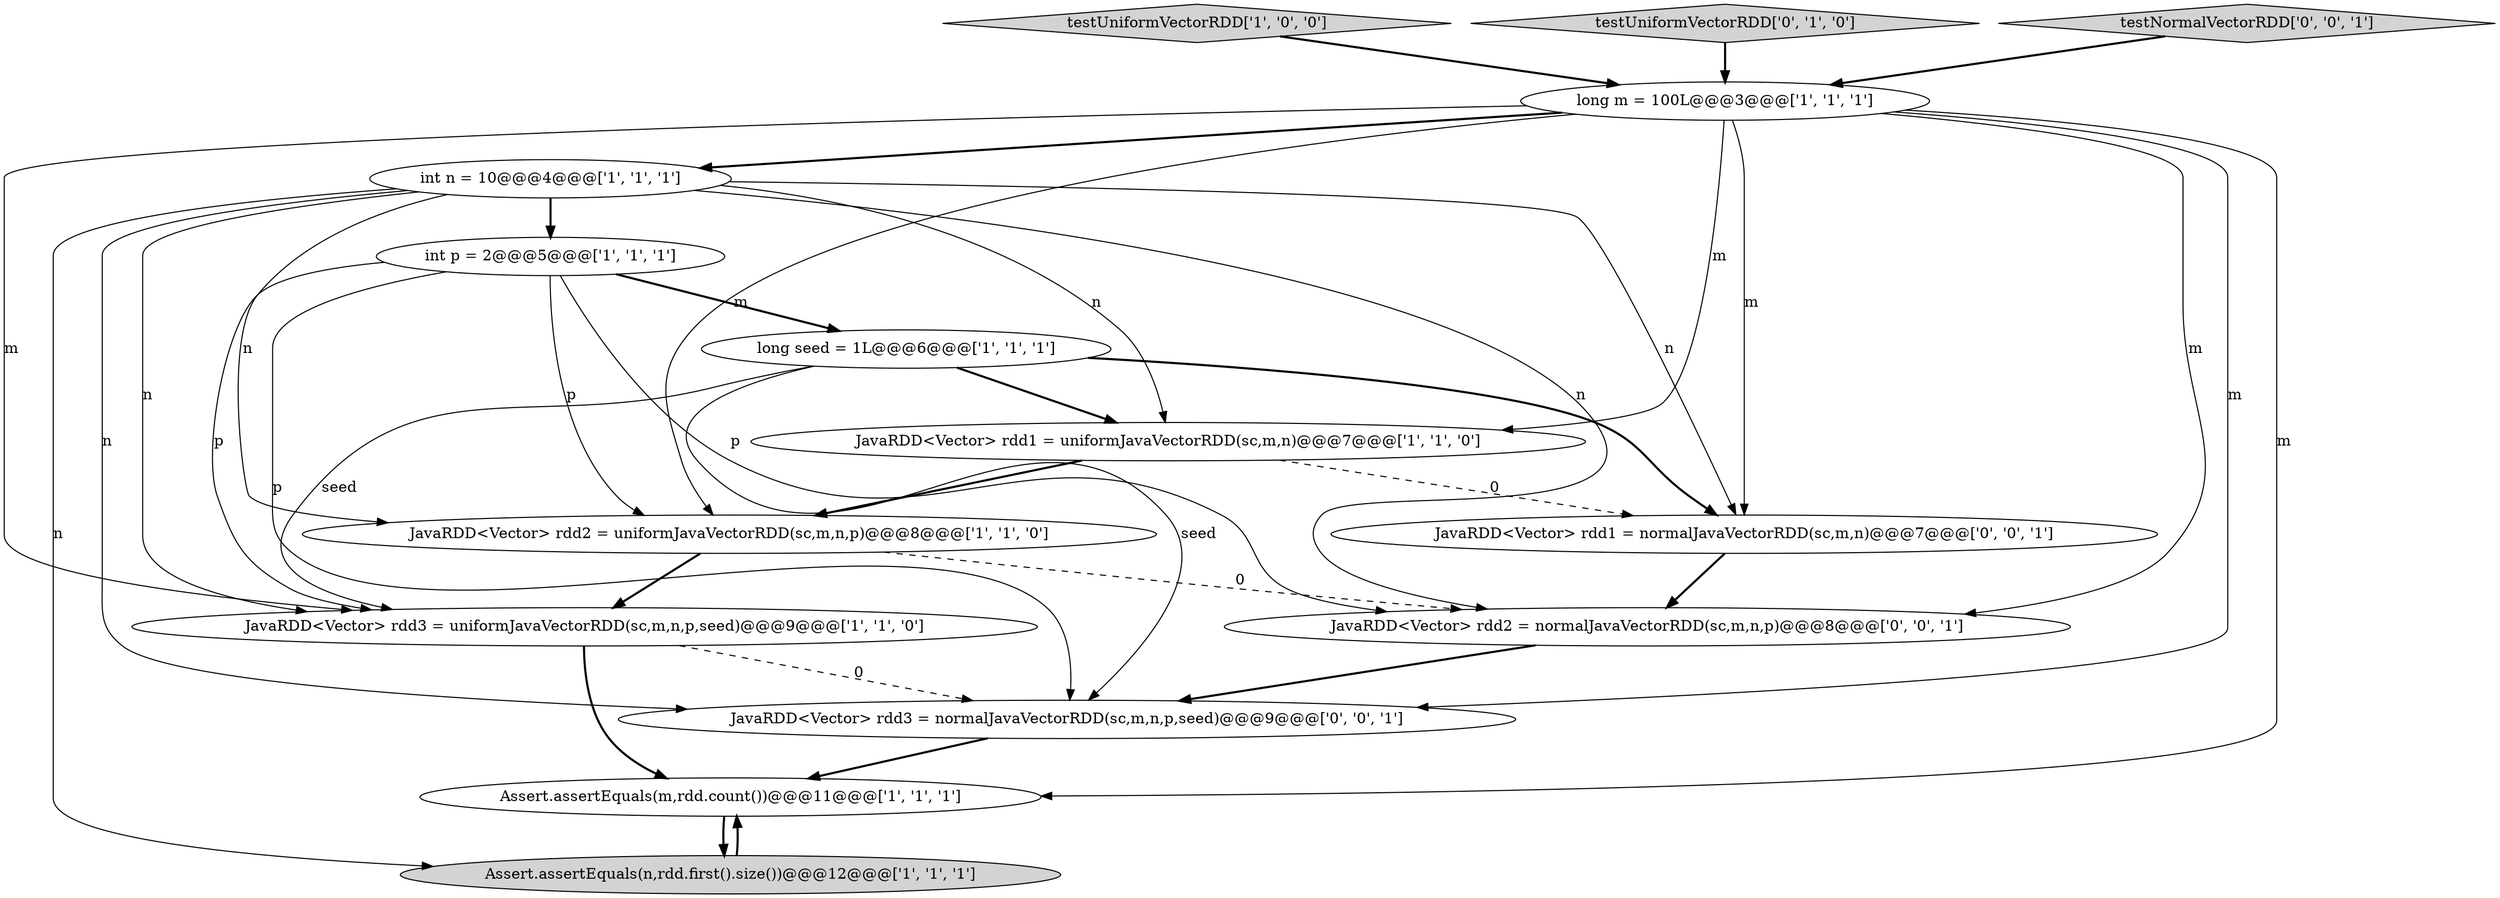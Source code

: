 digraph {
8 [style = filled, label = "JavaRDD<Vector> rdd1 = uniformJavaVectorRDD(sc,m,n)@@@7@@@['1', '1', '0']", fillcolor = white, shape = ellipse image = "AAA0AAABBB1BBB"];
9 [style = filled, label = "testUniformVectorRDD['1', '0', '0']", fillcolor = lightgray, shape = diamond image = "AAA0AAABBB1BBB"];
2 [style = filled, label = "long m = 100L@@@3@@@['1', '1', '1']", fillcolor = white, shape = ellipse image = "AAA0AAABBB1BBB"];
1 [style = filled, label = "Assert.assertEquals(m,rdd.count())@@@11@@@['1', '1', '1']", fillcolor = white, shape = ellipse image = "AAA0AAABBB1BBB"];
7 [style = filled, label = "int p = 2@@@5@@@['1', '1', '1']", fillcolor = white, shape = ellipse image = "AAA0AAABBB1BBB"];
4 [style = filled, label = "int n = 10@@@4@@@['1', '1', '1']", fillcolor = white, shape = ellipse image = "AAA0AAABBB1BBB"];
10 [style = filled, label = "testUniformVectorRDD['0', '1', '0']", fillcolor = lightgray, shape = diamond image = "AAA0AAABBB2BBB"];
3 [style = filled, label = "long seed = 1L@@@6@@@['1', '1', '1']", fillcolor = white, shape = ellipse image = "AAA0AAABBB1BBB"];
0 [style = filled, label = "JavaRDD<Vector> rdd3 = uniformJavaVectorRDD(sc,m,n,p,seed)@@@9@@@['1', '1', '0']", fillcolor = white, shape = ellipse image = "AAA0AAABBB1BBB"];
13 [style = filled, label = "testNormalVectorRDD['0', '0', '1']", fillcolor = lightgray, shape = diamond image = "AAA0AAABBB3BBB"];
14 [style = filled, label = "JavaRDD<Vector> rdd2 = normalJavaVectorRDD(sc,m,n,p)@@@8@@@['0', '0', '1']", fillcolor = white, shape = ellipse image = "AAA0AAABBB3BBB"];
6 [style = filled, label = "Assert.assertEquals(n,rdd.first().size())@@@12@@@['1', '1', '1']", fillcolor = lightgray, shape = ellipse image = "AAA0AAABBB1BBB"];
12 [style = filled, label = "JavaRDD<Vector> rdd1 = normalJavaVectorRDD(sc,m,n)@@@7@@@['0', '0', '1']", fillcolor = white, shape = ellipse image = "AAA0AAABBB3BBB"];
5 [style = filled, label = "JavaRDD<Vector> rdd2 = uniformJavaVectorRDD(sc,m,n,p)@@@8@@@['1', '1', '0']", fillcolor = white, shape = ellipse image = "AAA0AAABBB1BBB"];
11 [style = filled, label = "JavaRDD<Vector> rdd3 = normalJavaVectorRDD(sc,m,n,p,seed)@@@9@@@['0', '0', '1']", fillcolor = white, shape = ellipse image = "AAA0AAABBB3BBB"];
7->5 [style = solid, label="p"];
4->11 [style = solid, label="n"];
2->11 [style = solid, label="m"];
5->14 [style = dashed, label="0"];
2->1 [style = solid, label="m"];
7->11 [style = solid, label="p"];
2->8 [style = solid, label="m"];
9->2 [style = bold, label=""];
11->1 [style = bold, label=""];
4->5 [style = solid, label="n"];
7->14 [style = solid, label="p"];
8->12 [style = dashed, label="0"];
0->11 [style = dashed, label="0"];
3->12 [style = bold, label=""];
2->4 [style = bold, label=""];
4->6 [style = solid, label="n"];
7->3 [style = bold, label=""];
4->7 [style = bold, label=""];
3->11 [style = solid, label="seed"];
6->1 [style = bold, label=""];
1->6 [style = bold, label=""];
4->0 [style = solid, label="n"];
2->12 [style = solid, label="m"];
8->5 [style = bold, label=""];
5->0 [style = bold, label=""];
0->1 [style = bold, label=""];
3->8 [style = bold, label=""];
4->12 [style = solid, label="n"];
12->14 [style = bold, label=""];
4->14 [style = solid, label="n"];
10->2 [style = bold, label=""];
2->0 [style = solid, label="m"];
7->0 [style = solid, label="p"];
2->14 [style = solid, label="m"];
3->0 [style = solid, label="seed"];
4->8 [style = solid, label="n"];
14->11 [style = bold, label=""];
2->5 [style = solid, label="m"];
13->2 [style = bold, label=""];
}

